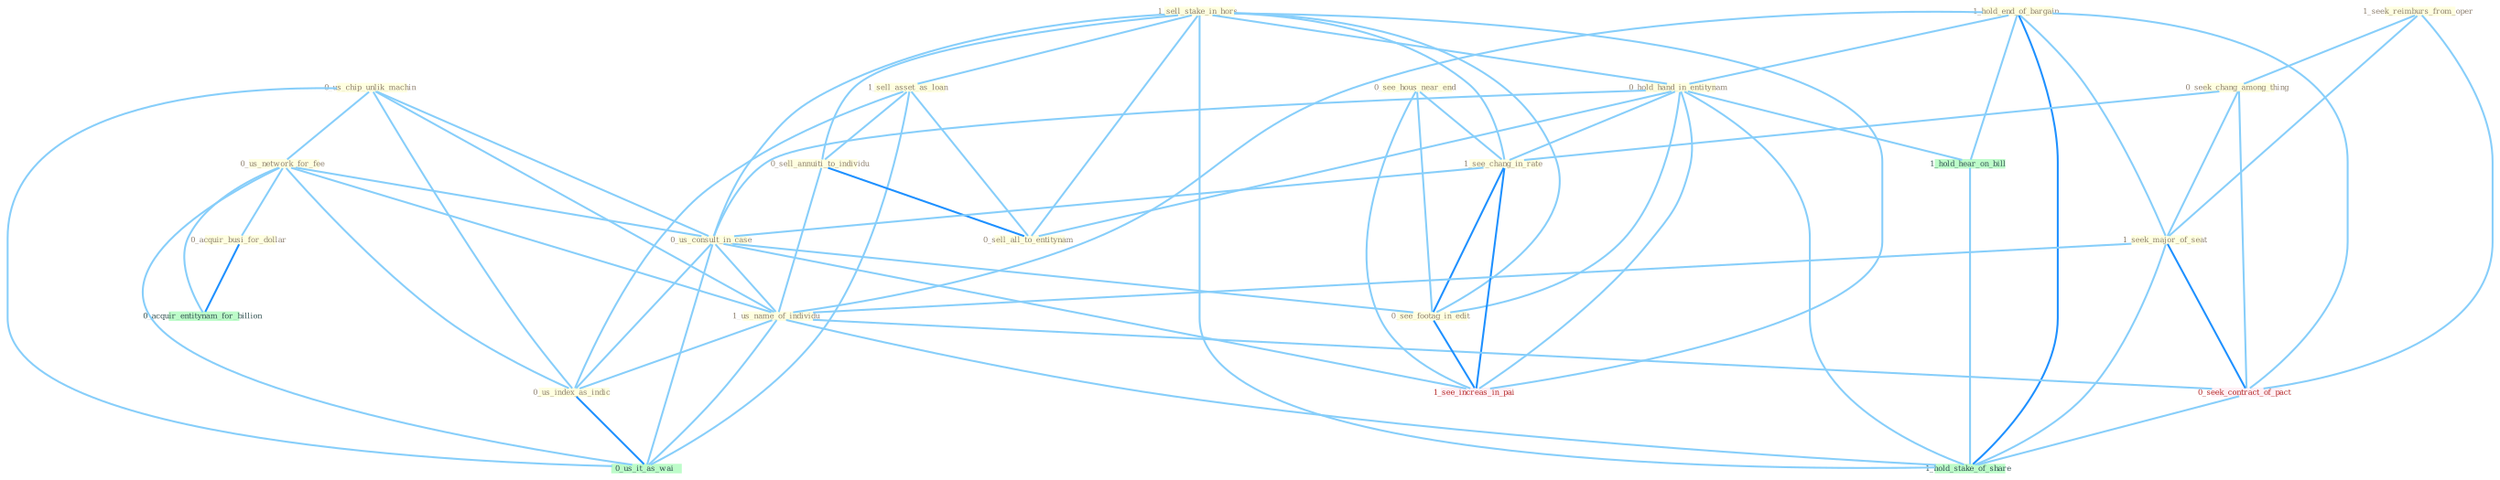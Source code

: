Graph G{ 
    node
    [shape=polygon,style=filled,width=.5,height=.06,color="#BDFCC9",fixedsize=true,fontsize=4,
    fontcolor="#2f4f4f"];
    {node
    [color="#ffffe0", fontcolor="#8b7d6b"] "0_us_chip_unlik_machin " "1_seek_reimburs_from_oper " "1_hold_end_of_bargain " "0_us_network_for_fee " "1_sell_stake_in_hors " "0_seek_chang_among_thing " "1_sell_asset_as_loan " "0_sell_annuiti_to_individu " "0_see_hous_near_end " "0_hold_hand_in_entitynam " "0_acquir_busi_for_dollar " "1_see_chang_in_rate " "1_seek_major_of_seat " "0_us_consult_in_case " "1_us_name_of_individu " "0_us_index_as_indic " "0_see_footag_in_edit " "0_sell_all_to_entitynam "}
{node [color="#fff0f5", fontcolor="#b22222"] "0_seek_contract_of_pact " "1_see_increas_in_pai "}
edge [color="#B0E2FF"];

	"0_us_chip_unlik_machin " -- "0_us_network_for_fee " [w="1", color="#87cefa" ];
	"0_us_chip_unlik_machin " -- "0_us_consult_in_case " [w="1", color="#87cefa" ];
	"0_us_chip_unlik_machin " -- "1_us_name_of_individu " [w="1", color="#87cefa" ];
	"0_us_chip_unlik_machin " -- "0_us_index_as_indic " [w="1", color="#87cefa" ];
	"0_us_chip_unlik_machin " -- "0_us_it_as_wai " [w="1", color="#87cefa" ];
	"1_seek_reimburs_from_oper " -- "0_seek_chang_among_thing " [w="1", color="#87cefa" ];
	"1_seek_reimburs_from_oper " -- "1_seek_major_of_seat " [w="1", color="#87cefa" ];
	"1_seek_reimburs_from_oper " -- "0_seek_contract_of_pact " [w="1", color="#87cefa" ];
	"1_hold_end_of_bargain " -- "0_hold_hand_in_entitynam " [w="1", color="#87cefa" ];
	"1_hold_end_of_bargain " -- "1_seek_major_of_seat " [w="1", color="#87cefa" ];
	"1_hold_end_of_bargain " -- "1_us_name_of_individu " [w="1", color="#87cefa" ];
	"1_hold_end_of_bargain " -- "0_seek_contract_of_pact " [w="1", color="#87cefa" ];
	"1_hold_end_of_bargain " -- "1_hold_hear_on_bill " [w="1", color="#87cefa" ];
	"1_hold_end_of_bargain " -- "1_hold_stake_of_share " [w="2", color="#1e90ff" , len=0.8];
	"0_us_network_for_fee " -- "0_acquir_busi_for_dollar " [w="1", color="#87cefa" ];
	"0_us_network_for_fee " -- "0_us_consult_in_case " [w="1", color="#87cefa" ];
	"0_us_network_for_fee " -- "1_us_name_of_individu " [w="1", color="#87cefa" ];
	"0_us_network_for_fee " -- "0_us_index_as_indic " [w="1", color="#87cefa" ];
	"0_us_network_for_fee " -- "0_us_it_as_wai " [w="1", color="#87cefa" ];
	"0_us_network_for_fee " -- "0_acquir_entitynam_for_billion " [w="1", color="#87cefa" ];
	"1_sell_stake_in_hors " -- "1_sell_asset_as_loan " [w="1", color="#87cefa" ];
	"1_sell_stake_in_hors " -- "0_sell_annuiti_to_individu " [w="1", color="#87cefa" ];
	"1_sell_stake_in_hors " -- "0_hold_hand_in_entitynam " [w="1", color="#87cefa" ];
	"1_sell_stake_in_hors " -- "1_see_chang_in_rate " [w="1", color="#87cefa" ];
	"1_sell_stake_in_hors " -- "0_us_consult_in_case " [w="1", color="#87cefa" ];
	"1_sell_stake_in_hors " -- "0_see_footag_in_edit " [w="1", color="#87cefa" ];
	"1_sell_stake_in_hors " -- "0_sell_all_to_entitynam " [w="1", color="#87cefa" ];
	"1_sell_stake_in_hors " -- "1_see_increas_in_pai " [w="1", color="#87cefa" ];
	"1_sell_stake_in_hors " -- "1_hold_stake_of_share " [w="1", color="#87cefa" ];
	"0_seek_chang_among_thing " -- "1_see_chang_in_rate " [w="1", color="#87cefa" ];
	"0_seek_chang_among_thing " -- "1_seek_major_of_seat " [w="1", color="#87cefa" ];
	"0_seek_chang_among_thing " -- "0_seek_contract_of_pact " [w="1", color="#87cefa" ];
	"1_sell_asset_as_loan " -- "0_sell_annuiti_to_individu " [w="1", color="#87cefa" ];
	"1_sell_asset_as_loan " -- "0_us_index_as_indic " [w="1", color="#87cefa" ];
	"1_sell_asset_as_loan " -- "0_sell_all_to_entitynam " [w="1", color="#87cefa" ];
	"1_sell_asset_as_loan " -- "0_us_it_as_wai " [w="1", color="#87cefa" ];
	"0_sell_annuiti_to_individu " -- "1_us_name_of_individu " [w="1", color="#87cefa" ];
	"0_sell_annuiti_to_individu " -- "0_sell_all_to_entitynam " [w="2", color="#1e90ff" , len=0.8];
	"0_see_hous_near_end " -- "1_see_chang_in_rate " [w="1", color="#87cefa" ];
	"0_see_hous_near_end " -- "0_see_footag_in_edit " [w="1", color="#87cefa" ];
	"0_see_hous_near_end " -- "1_see_increas_in_pai " [w="1", color="#87cefa" ];
	"0_hold_hand_in_entitynam " -- "1_see_chang_in_rate " [w="1", color="#87cefa" ];
	"0_hold_hand_in_entitynam " -- "0_us_consult_in_case " [w="1", color="#87cefa" ];
	"0_hold_hand_in_entitynam " -- "0_see_footag_in_edit " [w="1", color="#87cefa" ];
	"0_hold_hand_in_entitynam " -- "0_sell_all_to_entitynam " [w="1", color="#87cefa" ];
	"0_hold_hand_in_entitynam " -- "1_see_increas_in_pai " [w="1", color="#87cefa" ];
	"0_hold_hand_in_entitynam " -- "1_hold_hear_on_bill " [w="1", color="#87cefa" ];
	"0_hold_hand_in_entitynam " -- "1_hold_stake_of_share " [w="1", color="#87cefa" ];
	"0_acquir_busi_for_dollar " -- "0_acquir_entitynam_for_billion " [w="2", color="#1e90ff" , len=0.8];
	"1_see_chang_in_rate " -- "0_us_consult_in_case " [w="1", color="#87cefa" ];
	"1_see_chang_in_rate " -- "0_see_footag_in_edit " [w="2", color="#1e90ff" , len=0.8];
	"1_see_chang_in_rate " -- "1_see_increas_in_pai " [w="2", color="#1e90ff" , len=0.8];
	"1_seek_major_of_seat " -- "1_us_name_of_individu " [w="1", color="#87cefa" ];
	"1_seek_major_of_seat " -- "0_seek_contract_of_pact " [w="2", color="#1e90ff" , len=0.8];
	"1_seek_major_of_seat " -- "1_hold_stake_of_share " [w="1", color="#87cefa" ];
	"0_us_consult_in_case " -- "1_us_name_of_individu " [w="1", color="#87cefa" ];
	"0_us_consult_in_case " -- "0_us_index_as_indic " [w="1", color="#87cefa" ];
	"0_us_consult_in_case " -- "0_see_footag_in_edit " [w="1", color="#87cefa" ];
	"0_us_consult_in_case " -- "0_us_it_as_wai " [w="1", color="#87cefa" ];
	"0_us_consult_in_case " -- "1_see_increas_in_pai " [w="1", color="#87cefa" ];
	"1_us_name_of_individu " -- "0_us_index_as_indic " [w="1", color="#87cefa" ];
	"1_us_name_of_individu " -- "0_seek_contract_of_pact " [w="1", color="#87cefa" ];
	"1_us_name_of_individu " -- "0_us_it_as_wai " [w="1", color="#87cefa" ];
	"1_us_name_of_individu " -- "1_hold_stake_of_share " [w="1", color="#87cefa" ];
	"0_us_index_as_indic " -- "0_us_it_as_wai " [w="2", color="#1e90ff" , len=0.8];
	"0_see_footag_in_edit " -- "1_see_increas_in_pai " [w="2", color="#1e90ff" , len=0.8];
	"0_seek_contract_of_pact " -- "1_hold_stake_of_share " [w="1", color="#87cefa" ];
	"1_hold_hear_on_bill " -- "1_hold_stake_of_share " [w="1", color="#87cefa" ];
}